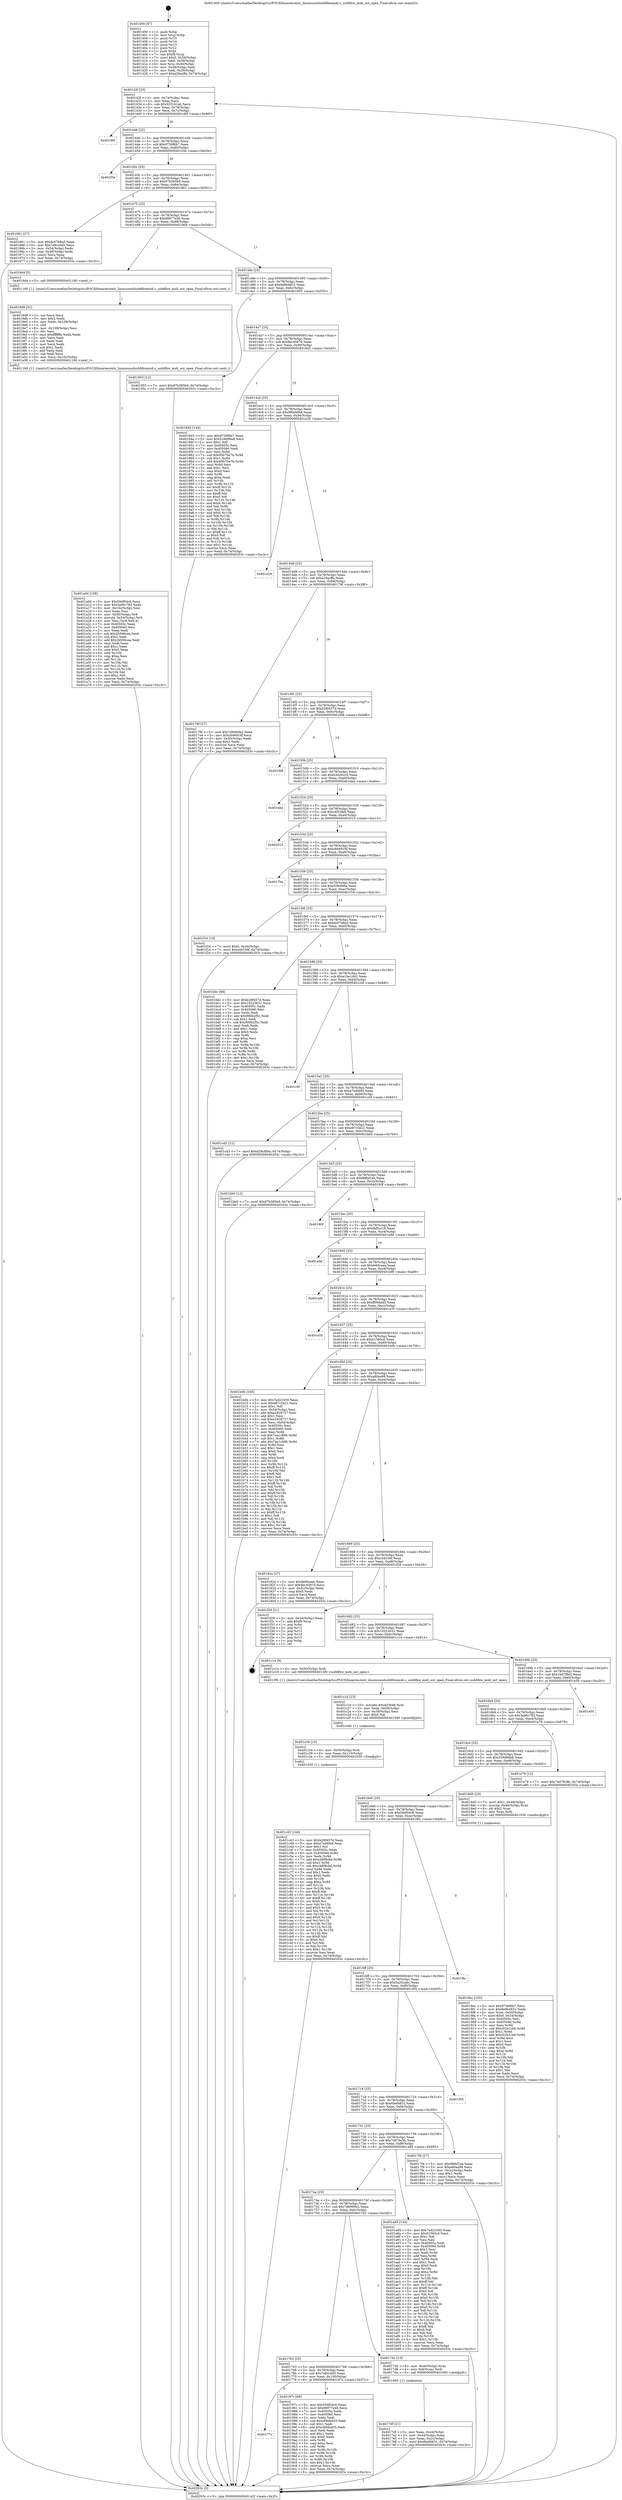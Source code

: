 digraph "0x401400" {
  label = "0x401400 (/mnt/c/Users/mathe/Desktop/tcc/POCII/binaries/extr_linuxsoundusb6firemidi.c_usb6fire_midi_out_open_Final-ollvm.out::main(0))"
  labelloc = "t"
  node[shape=record]

  Entry [label="",width=0.3,height=0.3,shape=circle,fillcolor=black,style=filled]
  "0x40142f" [label="{
     0x40142f [23]\l
     | [instrs]\l
     &nbsp;&nbsp;0x40142f \<+3\>: mov -0x74(%rbp),%eax\l
     &nbsp;&nbsp;0x401432 \<+2\>: mov %eax,%ecx\l
     &nbsp;&nbsp;0x401434 \<+6\>: sub $0x9251b1ab,%ecx\l
     &nbsp;&nbsp;0x40143a \<+3\>: mov %eax,-0x78(%rbp)\l
     &nbsp;&nbsp;0x40143d \<+3\>: mov %ecx,-0x7c(%rbp)\l
     &nbsp;&nbsp;0x401440 \<+6\>: je 0000000000401d6f \<main+0x96f\>\l
  }"]
  "0x401d6f" [label="{
     0x401d6f\l
  }", style=dashed]
  "0x401446" [label="{
     0x401446 [22]\l
     | [instrs]\l
     &nbsp;&nbsp;0x401446 \<+5\>: jmp 000000000040144b \<main+0x4b\>\l
     &nbsp;&nbsp;0x40144b \<+3\>: mov -0x78(%rbp),%eax\l
     &nbsp;&nbsp;0x40144e \<+5\>: sub $0x9736f6b7,%eax\l
     &nbsp;&nbsp;0x401453 \<+3\>: mov %eax,-0x80(%rbp)\l
     &nbsp;&nbsp;0x401456 \<+6\>: je 0000000000401f3e \<main+0xb3e\>\l
  }"]
  Exit [label="",width=0.3,height=0.3,shape=circle,fillcolor=black,style=filled,peripheries=2]
  "0x401f3e" [label="{
     0x401f3e\l
  }", style=dashed]
  "0x40145c" [label="{
     0x40145c [25]\l
     | [instrs]\l
     &nbsp;&nbsp;0x40145c \<+5\>: jmp 0000000000401461 \<main+0x61\>\l
     &nbsp;&nbsp;0x401461 \<+3\>: mov -0x78(%rbp),%eax\l
     &nbsp;&nbsp;0x401464 \<+5\>: sub $0x97b385b9,%eax\l
     &nbsp;&nbsp;0x401469 \<+6\>: mov %eax,-0x84(%rbp)\l
     &nbsp;&nbsp;0x40146f \<+6\>: je 0000000000401961 \<main+0x561\>\l
  }"]
  "0x401c43" [label="{
     0x401c43 [144]\l
     | [instrs]\l
     &nbsp;&nbsp;0x401c43 \<+5\>: mov $0xb28f457d,%eax\l
     &nbsp;&nbsp;0x401c48 \<+5\>: mov $0xe7e46f49,%esi\l
     &nbsp;&nbsp;0x401c4d \<+2\>: mov $0x1,%cl\l
     &nbsp;&nbsp;0x401c4f \<+7\>: mov 0x40505c,%edx\l
     &nbsp;&nbsp;0x401c56 \<+8\>: mov 0x405060,%r8d\l
     &nbsp;&nbsp;0x401c5e \<+3\>: mov %edx,%r9d\l
     &nbsp;&nbsp;0x401c61 \<+7\>: add $0xcb8f9cbd,%r9d\l
     &nbsp;&nbsp;0x401c68 \<+4\>: sub $0x1,%r9d\l
     &nbsp;&nbsp;0x401c6c \<+7\>: sub $0xcb8f9cbd,%r9d\l
     &nbsp;&nbsp;0x401c73 \<+4\>: imul %r9d,%edx\l
     &nbsp;&nbsp;0x401c77 \<+3\>: and $0x1,%edx\l
     &nbsp;&nbsp;0x401c7a \<+3\>: cmp $0x0,%edx\l
     &nbsp;&nbsp;0x401c7d \<+4\>: sete %r10b\l
     &nbsp;&nbsp;0x401c81 \<+4\>: cmp $0xa,%r8d\l
     &nbsp;&nbsp;0x401c85 \<+4\>: setl %r11b\l
     &nbsp;&nbsp;0x401c89 \<+3\>: mov %r10b,%bl\l
     &nbsp;&nbsp;0x401c8c \<+3\>: xor $0xff,%bl\l
     &nbsp;&nbsp;0x401c8f \<+3\>: mov %r11b,%r14b\l
     &nbsp;&nbsp;0x401c92 \<+4\>: xor $0xff,%r14b\l
     &nbsp;&nbsp;0x401c96 \<+3\>: xor $0x0,%cl\l
     &nbsp;&nbsp;0x401c99 \<+3\>: mov %bl,%r15b\l
     &nbsp;&nbsp;0x401c9c \<+4\>: and $0x0,%r15b\l
     &nbsp;&nbsp;0x401ca0 \<+3\>: and %cl,%r10b\l
     &nbsp;&nbsp;0x401ca3 \<+3\>: mov %r14b,%r12b\l
     &nbsp;&nbsp;0x401ca6 \<+4\>: and $0x0,%r12b\l
     &nbsp;&nbsp;0x401caa \<+3\>: and %cl,%r11b\l
     &nbsp;&nbsp;0x401cad \<+3\>: or %r10b,%r15b\l
     &nbsp;&nbsp;0x401cb0 \<+3\>: or %r11b,%r12b\l
     &nbsp;&nbsp;0x401cb3 \<+3\>: xor %r12b,%r15b\l
     &nbsp;&nbsp;0x401cb6 \<+3\>: or %r14b,%bl\l
     &nbsp;&nbsp;0x401cb9 \<+3\>: xor $0xff,%bl\l
     &nbsp;&nbsp;0x401cbc \<+3\>: or $0x0,%cl\l
     &nbsp;&nbsp;0x401cbf \<+2\>: and %cl,%bl\l
     &nbsp;&nbsp;0x401cc1 \<+3\>: or %bl,%r15b\l
     &nbsp;&nbsp;0x401cc4 \<+4\>: test $0x1,%r15b\l
     &nbsp;&nbsp;0x401cc8 \<+3\>: cmovne %esi,%eax\l
     &nbsp;&nbsp;0x401ccb \<+3\>: mov %eax,-0x74(%rbp)\l
     &nbsp;&nbsp;0x401cce \<+5\>: jmp 000000000040203c \<main+0xc3c\>\l
  }"]
  "0x401961" [label="{
     0x401961 [27]\l
     | [instrs]\l
     &nbsp;&nbsp;0x401961 \<+5\>: mov $0xdc07b6a5,%eax\l
     &nbsp;&nbsp;0x401966 \<+5\>: mov $0x7e8cc5d5,%ecx\l
     &nbsp;&nbsp;0x40196b \<+3\>: mov -0x54(%rbp),%edx\l
     &nbsp;&nbsp;0x40196e \<+3\>: cmp -0x48(%rbp),%edx\l
     &nbsp;&nbsp;0x401971 \<+3\>: cmovl %ecx,%eax\l
     &nbsp;&nbsp;0x401974 \<+3\>: mov %eax,-0x74(%rbp)\l
     &nbsp;&nbsp;0x401977 \<+5\>: jmp 000000000040203c \<main+0xc3c\>\l
  }"]
  "0x401475" [label="{
     0x401475 [25]\l
     | [instrs]\l
     &nbsp;&nbsp;0x401475 \<+5\>: jmp 000000000040147a \<main+0x7a\>\l
     &nbsp;&nbsp;0x40147a \<+3\>: mov -0x78(%rbp),%eax\l
     &nbsp;&nbsp;0x40147d \<+5\>: sub $0x98977e46,%eax\l
     &nbsp;&nbsp;0x401482 \<+6\>: mov %eax,-0x88(%rbp)\l
     &nbsp;&nbsp;0x401488 \<+6\>: je 00000000004019d4 \<main+0x5d4\>\l
  }"]
  "0x401c34" [label="{
     0x401c34 [15]\l
     | [instrs]\l
     &nbsp;&nbsp;0x401c34 \<+4\>: mov -0x50(%rbp),%rdi\l
     &nbsp;&nbsp;0x401c38 \<+6\>: mov %eax,-0x110(%rbp)\l
     &nbsp;&nbsp;0x401c3e \<+5\>: call 0000000000401030 \<free@plt\>\l
     | [calls]\l
     &nbsp;&nbsp;0x401030 \{1\} (unknown)\l
  }"]
  "0x4019d4" [label="{
     0x4019d4 [5]\l
     | [instrs]\l
     &nbsp;&nbsp;0x4019d4 \<+5\>: call 0000000000401160 \<next_i\>\l
     | [calls]\l
     &nbsp;&nbsp;0x401160 \{1\} (/mnt/c/Users/mathe/Desktop/tcc/POCII/binaries/extr_linuxsoundusb6firemidi.c_usb6fire_midi_out_open_Final-ollvm.out::next_i)\l
  }"]
  "0x40148e" [label="{
     0x40148e [25]\l
     | [instrs]\l
     &nbsp;&nbsp;0x40148e \<+5\>: jmp 0000000000401493 \<main+0x93\>\l
     &nbsp;&nbsp;0x401493 \<+3\>: mov -0x78(%rbp),%eax\l
     &nbsp;&nbsp;0x401496 \<+5\>: sub $0x9e8b4831,%eax\l
     &nbsp;&nbsp;0x40149b \<+6\>: mov %eax,-0x8c(%rbp)\l
     &nbsp;&nbsp;0x4014a1 \<+6\>: je 0000000000401955 \<main+0x555\>\l
  }"]
  "0x401c1d" [label="{
     0x401c1d [23]\l
     | [instrs]\l
     &nbsp;&nbsp;0x401c1d \<+10\>: movabs $0x4030d6,%rdi\l
     &nbsp;&nbsp;0x401c27 \<+3\>: mov %eax,-0x58(%rbp)\l
     &nbsp;&nbsp;0x401c2a \<+3\>: mov -0x58(%rbp),%esi\l
     &nbsp;&nbsp;0x401c2d \<+2\>: mov $0x0,%al\l
     &nbsp;&nbsp;0x401c2f \<+5\>: call 0000000000401040 \<printf@plt\>\l
     | [calls]\l
     &nbsp;&nbsp;0x401040 \{1\} (unknown)\l
  }"]
  "0x401955" [label="{
     0x401955 [12]\l
     | [instrs]\l
     &nbsp;&nbsp;0x401955 \<+7\>: movl $0x97b385b9,-0x74(%rbp)\l
     &nbsp;&nbsp;0x40195c \<+5\>: jmp 000000000040203c \<main+0xc3c\>\l
  }"]
  "0x4014a7" [label="{
     0x4014a7 [25]\l
     | [instrs]\l
     &nbsp;&nbsp;0x4014a7 \<+5\>: jmp 00000000004014ac \<main+0xac\>\l
     &nbsp;&nbsp;0x4014ac \<+3\>: mov -0x78(%rbp),%eax\l
     &nbsp;&nbsp;0x4014af \<+5\>: sub $0x9ec45970,%eax\l
     &nbsp;&nbsp;0x4014b4 \<+6\>: mov %eax,-0x90(%rbp)\l
     &nbsp;&nbsp;0x4014ba \<+6\>: je 0000000000401845 \<main+0x445\>\l
  }"]
  "0x401a0d" [label="{
     0x401a0d [108]\l
     | [instrs]\l
     &nbsp;&nbsp;0x401a0d \<+5\>: mov $0x594f04c6,%ecx\l
     &nbsp;&nbsp;0x401a12 \<+5\>: mov $0x3a86c782,%edx\l
     &nbsp;&nbsp;0x401a17 \<+6\>: mov -0x10c(%rbp),%esi\l
     &nbsp;&nbsp;0x401a1d \<+3\>: imul %eax,%esi\l
     &nbsp;&nbsp;0x401a20 \<+4\>: mov -0x50(%rbp),%r8\l
     &nbsp;&nbsp;0x401a24 \<+4\>: movslq -0x54(%rbp),%r9\l
     &nbsp;&nbsp;0x401a28 \<+4\>: mov %esi,(%r8,%r9,4)\l
     &nbsp;&nbsp;0x401a2c \<+7\>: mov 0x40505c,%eax\l
     &nbsp;&nbsp;0x401a33 \<+7\>: mov 0x405060,%esi\l
     &nbsp;&nbsp;0x401a3a \<+2\>: mov %eax,%edi\l
     &nbsp;&nbsp;0x401a3c \<+6\>: sub $0x2b596cea,%edi\l
     &nbsp;&nbsp;0x401a42 \<+3\>: sub $0x1,%edi\l
     &nbsp;&nbsp;0x401a45 \<+6\>: add $0x2b596cea,%edi\l
     &nbsp;&nbsp;0x401a4b \<+3\>: imul %edi,%eax\l
     &nbsp;&nbsp;0x401a4e \<+3\>: and $0x1,%eax\l
     &nbsp;&nbsp;0x401a51 \<+3\>: cmp $0x0,%eax\l
     &nbsp;&nbsp;0x401a54 \<+4\>: sete %r10b\l
     &nbsp;&nbsp;0x401a58 \<+3\>: cmp $0xa,%esi\l
     &nbsp;&nbsp;0x401a5b \<+4\>: setl %r11b\l
     &nbsp;&nbsp;0x401a5f \<+3\>: mov %r10b,%bl\l
     &nbsp;&nbsp;0x401a62 \<+3\>: and %r11b,%bl\l
     &nbsp;&nbsp;0x401a65 \<+3\>: xor %r11b,%r10b\l
     &nbsp;&nbsp;0x401a68 \<+3\>: or %r10b,%bl\l
     &nbsp;&nbsp;0x401a6b \<+3\>: test $0x1,%bl\l
     &nbsp;&nbsp;0x401a6e \<+3\>: cmovne %edx,%ecx\l
     &nbsp;&nbsp;0x401a71 \<+3\>: mov %ecx,-0x74(%rbp)\l
     &nbsp;&nbsp;0x401a74 \<+5\>: jmp 000000000040203c \<main+0xc3c\>\l
  }"]
  "0x401845" [label="{
     0x401845 [144]\l
     | [instrs]\l
     &nbsp;&nbsp;0x401845 \<+5\>: mov $0x9736f6b7,%eax\l
     &nbsp;&nbsp;0x40184a \<+5\>: mov $0x529d98a8,%ecx\l
     &nbsp;&nbsp;0x40184f \<+2\>: mov $0x1,%dl\l
     &nbsp;&nbsp;0x401851 \<+7\>: mov 0x40505c,%esi\l
     &nbsp;&nbsp;0x401858 \<+7\>: mov 0x405060,%edi\l
     &nbsp;&nbsp;0x40185f \<+3\>: mov %esi,%r8d\l
     &nbsp;&nbsp;0x401862 \<+7\>: sub $0x95b70e7b,%r8d\l
     &nbsp;&nbsp;0x401869 \<+4\>: sub $0x1,%r8d\l
     &nbsp;&nbsp;0x40186d \<+7\>: add $0x95b70e7b,%r8d\l
     &nbsp;&nbsp;0x401874 \<+4\>: imul %r8d,%esi\l
     &nbsp;&nbsp;0x401878 \<+3\>: and $0x1,%esi\l
     &nbsp;&nbsp;0x40187b \<+3\>: cmp $0x0,%esi\l
     &nbsp;&nbsp;0x40187e \<+4\>: sete %r9b\l
     &nbsp;&nbsp;0x401882 \<+3\>: cmp $0xa,%edi\l
     &nbsp;&nbsp;0x401885 \<+4\>: setl %r10b\l
     &nbsp;&nbsp;0x401889 \<+3\>: mov %r9b,%r11b\l
     &nbsp;&nbsp;0x40188c \<+4\>: xor $0xff,%r11b\l
     &nbsp;&nbsp;0x401890 \<+3\>: mov %r10b,%bl\l
     &nbsp;&nbsp;0x401893 \<+3\>: xor $0xff,%bl\l
     &nbsp;&nbsp;0x401896 \<+3\>: xor $0x0,%dl\l
     &nbsp;&nbsp;0x401899 \<+3\>: mov %r11b,%r14b\l
     &nbsp;&nbsp;0x40189c \<+4\>: and $0x0,%r14b\l
     &nbsp;&nbsp;0x4018a0 \<+3\>: and %dl,%r9b\l
     &nbsp;&nbsp;0x4018a3 \<+3\>: mov %bl,%r15b\l
     &nbsp;&nbsp;0x4018a6 \<+4\>: and $0x0,%r15b\l
     &nbsp;&nbsp;0x4018aa \<+3\>: and %dl,%r10b\l
     &nbsp;&nbsp;0x4018ad \<+3\>: or %r9b,%r14b\l
     &nbsp;&nbsp;0x4018b0 \<+3\>: or %r10b,%r15b\l
     &nbsp;&nbsp;0x4018b3 \<+3\>: xor %r15b,%r14b\l
     &nbsp;&nbsp;0x4018b6 \<+3\>: or %bl,%r11b\l
     &nbsp;&nbsp;0x4018b9 \<+4\>: xor $0xff,%r11b\l
     &nbsp;&nbsp;0x4018bd \<+3\>: or $0x0,%dl\l
     &nbsp;&nbsp;0x4018c0 \<+3\>: and %dl,%r11b\l
     &nbsp;&nbsp;0x4018c3 \<+3\>: or %r11b,%r14b\l
     &nbsp;&nbsp;0x4018c6 \<+4\>: test $0x1,%r14b\l
     &nbsp;&nbsp;0x4018ca \<+3\>: cmovne %ecx,%eax\l
     &nbsp;&nbsp;0x4018cd \<+3\>: mov %eax,-0x74(%rbp)\l
     &nbsp;&nbsp;0x4018d0 \<+5\>: jmp 000000000040203c \<main+0xc3c\>\l
  }"]
  "0x4014c0" [label="{
     0x4014c0 [25]\l
     | [instrs]\l
     &nbsp;&nbsp;0x4014c0 \<+5\>: jmp 00000000004014c5 \<main+0xc5\>\l
     &nbsp;&nbsp;0x4014c5 \<+3\>: mov -0x78(%rbp),%eax\l
     &nbsp;&nbsp;0x4014c8 \<+5\>: sub $0x9f6e46b8,%eax\l
     &nbsp;&nbsp;0x4014cd \<+6\>: mov %eax,-0x94(%rbp)\l
     &nbsp;&nbsp;0x4014d3 \<+6\>: je 0000000000401e29 \<main+0xa29\>\l
  }"]
  "0x4019d9" [label="{
     0x4019d9 [52]\l
     | [instrs]\l
     &nbsp;&nbsp;0x4019d9 \<+2\>: xor %ecx,%ecx\l
     &nbsp;&nbsp;0x4019db \<+5\>: mov $0x2,%edx\l
     &nbsp;&nbsp;0x4019e0 \<+6\>: mov %edx,-0x108(%rbp)\l
     &nbsp;&nbsp;0x4019e6 \<+1\>: cltd\l
     &nbsp;&nbsp;0x4019e7 \<+6\>: mov -0x108(%rbp),%esi\l
     &nbsp;&nbsp;0x4019ed \<+2\>: idiv %esi\l
     &nbsp;&nbsp;0x4019ef \<+6\>: imul $0xfffffffe,%edx,%edx\l
     &nbsp;&nbsp;0x4019f5 \<+2\>: mov %ecx,%edi\l
     &nbsp;&nbsp;0x4019f7 \<+2\>: sub %edx,%edi\l
     &nbsp;&nbsp;0x4019f9 \<+2\>: mov %ecx,%edx\l
     &nbsp;&nbsp;0x4019fb \<+3\>: sub $0x1,%edx\l
     &nbsp;&nbsp;0x4019fe \<+2\>: add %edx,%edi\l
     &nbsp;&nbsp;0x401a00 \<+2\>: sub %edi,%ecx\l
     &nbsp;&nbsp;0x401a02 \<+6\>: mov %ecx,-0x10c(%rbp)\l
     &nbsp;&nbsp;0x401a08 \<+5\>: call 0000000000401160 \<next_i\>\l
     | [calls]\l
     &nbsp;&nbsp;0x401160 \{1\} (/mnt/c/Users/mathe/Desktop/tcc/POCII/binaries/extr_linuxsoundusb6firemidi.c_usb6fire_midi_out_open_Final-ollvm.out::next_i)\l
  }"]
  "0x401e29" [label="{
     0x401e29\l
  }", style=dashed]
  "0x4014d9" [label="{
     0x4014d9 [25]\l
     | [instrs]\l
     &nbsp;&nbsp;0x4014d9 \<+5\>: jmp 00000000004014de \<main+0xde\>\l
     &nbsp;&nbsp;0x4014de \<+3\>: mov -0x78(%rbp),%eax\l
     &nbsp;&nbsp;0x4014e1 \<+5\>: sub $0xa20acffa,%eax\l
     &nbsp;&nbsp;0x4014e6 \<+6\>: mov %eax,-0x98(%rbp)\l
     &nbsp;&nbsp;0x4014ec \<+6\>: je 000000000040179f \<main+0x39f\>\l
  }"]
  "0x40177c" [label="{
     0x40177c\l
  }", style=dashed]
  "0x40179f" [label="{
     0x40179f [27]\l
     | [instrs]\l
     &nbsp;&nbsp;0x40179f \<+5\>: mov $0x7d6990b2,%eax\l
     &nbsp;&nbsp;0x4017a4 \<+5\>: mov $0xc846916f,%ecx\l
     &nbsp;&nbsp;0x4017a9 \<+3\>: mov -0x30(%rbp),%edx\l
     &nbsp;&nbsp;0x4017ac \<+3\>: cmp $0x2,%edx\l
     &nbsp;&nbsp;0x4017af \<+3\>: cmovne %ecx,%eax\l
     &nbsp;&nbsp;0x4017b2 \<+3\>: mov %eax,-0x74(%rbp)\l
     &nbsp;&nbsp;0x4017b5 \<+5\>: jmp 000000000040203c \<main+0xc3c\>\l
  }"]
  "0x4014f2" [label="{
     0x4014f2 [25]\l
     | [instrs]\l
     &nbsp;&nbsp;0x4014f2 \<+5\>: jmp 00000000004014f7 \<main+0xf7\>\l
     &nbsp;&nbsp;0x4014f7 \<+3\>: mov -0x78(%rbp),%eax\l
     &nbsp;&nbsp;0x4014fa \<+5\>: sub $0xb28f457d,%eax\l
     &nbsp;&nbsp;0x4014ff \<+6\>: mov %eax,-0x9c(%rbp)\l
     &nbsp;&nbsp;0x401505 \<+6\>: je 0000000000401fd8 \<main+0xbd8\>\l
  }"]
  "0x40203c" [label="{
     0x40203c [5]\l
     | [instrs]\l
     &nbsp;&nbsp;0x40203c \<+5\>: jmp 000000000040142f \<main+0x2f\>\l
  }"]
  "0x401400" [label="{
     0x401400 [47]\l
     | [instrs]\l
     &nbsp;&nbsp;0x401400 \<+1\>: push %rbp\l
     &nbsp;&nbsp;0x401401 \<+3\>: mov %rsp,%rbp\l
     &nbsp;&nbsp;0x401404 \<+2\>: push %r15\l
     &nbsp;&nbsp;0x401406 \<+2\>: push %r14\l
     &nbsp;&nbsp;0x401408 \<+2\>: push %r13\l
     &nbsp;&nbsp;0x40140a \<+2\>: push %r12\l
     &nbsp;&nbsp;0x40140c \<+1\>: push %rbx\l
     &nbsp;&nbsp;0x40140d \<+7\>: sub $0xf8,%rsp\l
     &nbsp;&nbsp;0x401414 \<+7\>: movl $0x0,-0x34(%rbp)\l
     &nbsp;&nbsp;0x40141b \<+3\>: mov %edi,-0x38(%rbp)\l
     &nbsp;&nbsp;0x40141e \<+4\>: mov %rsi,-0x40(%rbp)\l
     &nbsp;&nbsp;0x401422 \<+3\>: mov -0x38(%rbp),%edi\l
     &nbsp;&nbsp;0x401425 \<+3\>: mov %edi,-0x30(%rbp)\l
     &nbsp;&nbsp;0x401428 \<+7\>: movl $0xa20acffa,-0x74(%rbp)\l
  }"]
  "0x40197c" [label="{
     0x40197c [88]\l
     | [instrs]\l
     &nbsp;&nbsp;0x40197c \<+5\>: mov $0x594f04c6,%eax\l
     &nbsp;&nbsp;0x401981 \<+5\>: mov $0x98977e46,%ecx\l
     &nbsp;&nbsp;0x401986 \<+7\>: mov 0x40505c,%edx\l
     &nbsp;&nbsp;0x40198d \<+7\>: mov 0x405060,%esi\l
     &nbsp;&nbsp;0x401994 \<+2\>: mov %edx,%edi\l
     &nbsp;&nbsp;0x401996 \<+6\>: sub $0xc89dbd35,%edi\l
     &nbsp;&nbsp;0x40199c \<+3\>: sub $0x1,%edi\l
     &nbsp;&nbsp;0x40199f \<+6\>: add $0xc89dbd35,%edi\l
     &nbsp;&nbsp;0x4019a5 \<+3\>: imul %edi,%edx\l
     &nbsp;&nbsp;0x4019a8 \<+3\>: and $0x1,%edx\l
     &nbsp;&nbsp;0x4019ab \<+3\>: cmp $0x0,%edx\l
     &nbsp;&nbsp;0x4019ae \<+4\>: sete %r8b\l
     &nbsp;&nbsp;0x4019b2 \<+3\>: cmp $0xa,%esi\l
     &nbsp;&nbsp;0x4019b5 \<+4\>: setl %r9b\l
     &nbsp;&nbsp;0x4019b9 \<+3\>: mov %r8b,%r10b\l
     &nbsp;&nbsp;0x4019bc \<+3\>: and %r9b,%r10b\l
     &nbsp;&nbsp;0x4019bf \<+3\>: xor %r9b,%r8b\l
     &nbsp;&nbsp;0x4019c2 \<+3\>: or %r8b,%r10b\l
     &nbsp;&nbsp;0x4019c5 \<+4\>: test $0x1,%r10b\l
     &nbsp;&nbsp;0x4019c9 \<+3\>: cmovne %ecx,%eax\l
     &nbsp;&nbsp;0x4019cc \<+3\>: mov %eax,-0x74(%rbp)\l
     &nbsp;&nbsp;0x4019cf \<+5\>: jmp 000000000040203c \<main+0xc3c\>\l
  }"]
  "0x401fd8" [label="{
     0x401fd8\l
  }", style=dashed]
  "0x40150b" [label="{
     0x40150b [25]\l
     | [instrs]\l
     &nbsp;&nbsp;0x40150b \<+5\>: jmp 0000000000401510 \<main+0x110\>\l
     &nbsp;&nbsp;0x401510 \<+3\>: mov -0x78(%rbp),%eax\l
     &nbsp;&nbsp;0x401513 \<+5\>: sub $0xb3d262c5,%eax\l
     &nbsp;&nbsp;0x401518 \<+6\>: mov %eax,-0xa0(%rbp)\l
     &nbsp;&nbsp;0x40151e \<+6\>: je 0000000000401ebe \<main+0xabe\>\l
  }"]
  "0x4018ec" [label="{
     0x4018ec [105]\l
     | [instrs]\l
     &nbsp;&nbsp;0x4018ec \<+5\>: mov $0x9736f6b7,%ecx\l
     &nbsp;&nbsp;0x4018f1 \<+5\>: mov $0x9e8b4831,%edx\l
     &nbsp;&nbsp;0x4018f6 \<+4\>: mov %rax,-0x50(%rbp)\l
     &nbsp;&nbsp;0x4018fa \<+7\>: movl $0x0,-0x54(%rbp)\l
     &nbsp;&nbsp;0x401901 \<+7\>: mov 0x40505c,%esi\l
     &nbsp;&nbsp;0x401908 \<+8\>: mov 0x405060,%r8d\l
     &nbsp;&nbsp;0x401910 \<+3\>: mov %esi,%r9d\l
     &nbsp;&nbsp;0x401913 \<+7\>: sub $0xc02b1cb9,%r9d\l
     &nbsp;&nbsp;0x40191a \<+4\>: sub $0x1,%r9d\l
     &nbsp;&nbsp;0x40191e \<+7\>: add $0xc02b1cb9,%r9d\l
     &nbsp;&nbsp;0x401925 \<+4\>: imul %r9d,%esi\l
     &nbsp;&nbsp;0x401929 \<+3\>: and $0x1,%esi\l
     &nbsp;&nbsp;0x40192c \<+3\>: cmp $0x0,%esi\l
     &nbsp;&nbsp;0x40192f \<+4\>: sete %r10b\l
     &nbsp;&nbsp;0x401933 \<+4\>: cmp $0xa,%r8d\l
     &nbsp;&nbsp;0x401937 \<+4\>: setl %r11b\l
     &nbsp;&nbsp;0x40193b \<+3\>: mov %r10b,%bl\l
     &nbsp;&nbsp;0x40193e \<+3\>: and %r11b,%bl\l
     &nbsp;&nbsp;0x401941 \<+3\>: xor %r11b,%r10b\l
     &nbsp;&nbsp;0x401944 \<+3\>: or %r10b,%bl\l
     &nbsp;&nbsp;0x401947 \<+3\>: test $0x1,%bl\l
     &nbsp;&nbsp;0x40194a \<+3\>: cmovne %edx,%ecx\l
     &nbsp;&nbsp;0x40194d \<+3\>: mov %ecx,-0x74(%rbp)\l
     &nbsp;&nbsp;0x401950 \<+5\>: jmp 000000000040203c \<main+0xc3c\>\l
  }"]
  "0x401ebe" [label="{
     0x401ebe\l
  }", style=dashed]
  "0x401524" [label="{
     0x401524 [25]\l
     | [instrs]\l
     &nbsp;&nbsp;0x401524 \<+5\>: jmp 0000000000401529 \<main+0x129\>\l
     &nbsp;&nbsp;0x401529 \<+3\>: mov -0x78(%rbp),%eax\l
     &nbsp;&nbsp;0x40152c \<+5\>: sub $0xc4f32fab,%eax\l
     &nbsp;&nbsp;0x401531 \<+6\>: mov %eax,-0xa4(%rbp)\l
     &nbsp;&nbsp;0x401537 \<+6\>: je 0000000000402013 \<main+0xc13\>\l
  }"]
  "0x4017df" [label="{
     0x4017df [21]\l
     | [instrs]\l
     &nbsp;&nbsp;0x4017df \<+3\>: mov %eax,-0x44(%rbp)\l
     &nbsp;&nbsp;0x4017e2 \<+3\>: mov -0x44(%rbp),%eax\l
     &nbsp;&nbsp;0x4017e5 \<+3\>: mov %eax,-0x2c(%rbp)\l
     &nbsp;&nbsp;0x4017e8 \<+7\>: movl $0x6bef4831,-0x74(%rbp)\l
     &nbsp;&nbsp;0x4017ef \<+5\>: jmp 000000000040203c \<main+0xc3c\>\l
  }"]
  "0x402013" [label="{
     0x402013\l
  }", style=dashed]
  "0x40153d" [label="{
     0x40153d [25]\l
     | [instrs]\l
     &nbsp;&nbsp;0x40153d \<+5\>: jmp 0000000000401542 \<main+0x142\>\l
     &nbsp;&nbsp;0x401542 \<+3\>: mov -0x78(%rbp),%eax\l
     &nbsp;&nbsp;0x401545 \<+5\>: sub $0xc846916f,%eax\l
     &nbsp;&nbsp;0x40154a \<+6\>: mov %eax,-0xa8(%rbp)\l
     &nbsp;&nbsp;0x401550 \<+6\>: je 00000000004017ba \<main+0x3ba\>\l
  }"]
  "0x401763" [label="{
     0x401763 [25]\l
     | [instrs]\l
     &nbsp;&nbsp;0x401763 \<+5\>: jmp 0000000000401768 \<main+0x368\>\l
     &nbsp;&nbsp;0x401768 \<+3\>: mov -0x78(%rbp),%eax\l
     &nbsp;&nbsp;0x40176b \<+5\>: sub $0x7e8cc5d5,%eax\l
     &nbsp;&nbsp;0x401770 \<+6\>: mov %eax,-0x100(%rbp)\l
     &nbsp;&nbsp;0x401776 \<+6\>: je 000000000040197c \<main+0x57c\>\l
  }"]
  "0x4017ba" [label="{
     0x4017ba\l
  }", style=dashed]
  "0x401556" [label="{
     0x401556 [25]\l
     | [instrs]\l
     &nbsp;&nbsp;0x401556 \<+5\>: jmp 000000000040155b \<main+0x15b\>\l
     &nbsp;&nbsp;0x40155b \<+3\>: mov -0x78(%rbp),%eax\l
     &nbsp;&nbsp;0x40155e \<+5\>: sub $0xd28cfd0a,%eax\l
     &nbsp;&nbsp;0x401563 \<+6\>: mov %eax,-0xac(%rbp)\l
     &nbsp;&nbsp;0x401569 \<+6\>: je 0000000000401f16 \<main+0xb16\>\l
  }"]
  "0x4017d2" [label="{
     0x4017d2 [13]\l
     | [instrs]\l
     &nbsp;&nbsp;0x4017d2 \<+4\>: mov -0x40(%rbp),%rax\l
     &nbsp;&nbsp;0x4017d6 \<+4\>: mov 0x8(%rax),%rdi\l
     &nbsp;&nbsp;0x4017da \<+5\>: call 0000000000401060 \<atoi@plt\>\l
     | [calls]\l
     &nbsp;&nbsp;0x401060 \{1\} (unknown)\l
  }"]
  "0x401f16" [label="{
     0x401f16 [19]\l
     | [instrs]\l
     &nbsp;&nbsp;0x401f16 \<+7\>: movl $0x0,-0x34(%rbp)\l
     &nbsp;&nbsp;0x401f1d \<+7\>: movl $0xcd4536f,-0x74(%rbp)\l
     &nbsp;&nbsp;0x401f24 \<+5\>: jmp 000000000040203c \<main+0xc3c\>\l
  }"]
  "0x40156f" [label="{
     0x40156f [25]\l
     | [instrs]\l
     &nbsp;&nbsp;0x40156f \<+5\>: jmp 0000000000401574 \<main+0x174\>\l
     &nbsp;&nbsp;0x401574 \<+3\>: mov -0x78(%rbp),%eax\l
     &nbsp;&nbsp;0x401577 \<+5\>: sub $0xdc07b6a5,%eax\l
     &nbsp;&nbsp;0x40157c \<+6\>: mov %eax,-0xb0(%rbp)\l
     &nbsp;&nbsp;0x401582 \<+6\>: je 0000000000401bbc \<main+0x7bc\>\l
  }"]
  "0x40174a" [label="{
     0x40174a [25]\l
     | [instrs]\l
     &nbsp;&nbsp;0x40174a \<+5\>: jmp 000000000040174f \<main+0x34f\>\l
     &nbsp;&nbsp;0x40174f \<+3\>: mov -0x78(%rbp),%eax\l
     &nbsp;&nbsp;0x401752 \<+5\>: sub $0x7d6990b2,%eax\l
     &nbsp;&nbsp;0x401757 \<+6\>: mov %eax,-0xfc(%rbp)\l
     &nbsp;&nbsp;0x40175d \<+6\>: je 00000000004017d2 \<main+0x3d2\>\l
  }"]
  "0x401bbc" [label="{
     0x401bbc [88]\l
     | [instrs]\l
     &nbsp;&nbsp;0x401bbc \<+5\>: mov $0xb28f457d,%eax\l
     &nbsp;&nbsp;0x401bc1 \<+5\>: mov $0x10223631,%ecx\l
     &nbsp;&nbsp;0x401bc6 \<+7\>: mov 0x40505c,%edx\l
     &nbsp;&nbsp;0x401bcd \<+7\>: mov 0x405060,%esi\l
     &nbsp;&nbsp;0x401bd4 \<+2\>: mov %edx,%edi\l
     &nbsp;&nbsp;0x401bd6 \<+6\>: add $0x990b2f5c,%edi\l
     &nbsp;&nbsp;0x401bdc \<+3\>: sub $0x1,%edi\l
     &nbsp;&nbsp;0x401bdf \<+6\>: sub $0x990b2f5c,%edi\l
     &nbsp;&nbsp;0x401be5 \<+3\>: imul %edi,%edx\l
     &nbsp;&nbsp;0x401be8 \<+3\>: and $0x1,%edx\l
     &nbsp;&nbsp;0x401beb \<+3\>: cmp $0x0,%edx\l
     &nbsp;&nbsp;0x401bee \<+4\>: sete %r8b\l
     &nbsp;&nbsp;0x401bf2 \<+3\>: cmp $0xa,%esi\l
     &nbsp;&nbsp;0x401bf5 \<+4\>: setl %r9b\l
     &nbsp;&nbsp;0x401bf9 \<+3\>: mov %r8b,%r10b\l
     &nbsp;&nbsp;0x401bfc \<+3\>: and %r9b,%r10b\l
     &nbsp;&nbsp;0x401bff \<+3\>: xor %r9b,%r8b\l
     &nbsp;&nbsp;0x401c02 \<+3\>: or %r8b,%r10b\l
     &nbsp;&nbsp;0x401c05 \<+4\>: test $0x1,%r10b\l
     &nbsp;&nbsp;0x401c09 \<+3\>: cmovne %ecx,%eax\l
     &nbsp;&nbsp;0x401c0c \<+3\>: mov %eax,-0x74(%rbp)\l
     &nbsp;&nbsp;0x401c0f \<+5\>: jmp 000000000040203c \<main+0xc3c\>\l
  }"]
  "0x401588" [label="{
     0x401588 [25]\l
     | [instrs]\l
     &nbsp;&nbsp;0x401588 \<+5\>: jmp 000000000040158d \<main+0x18d\>\l
     &nbsp;&nbsp;0x40158d \<+3\>: mov -0x78(%rbp),%eax\l
     &nbsp;&nbsp;0x401590 \<+5\>: sub $0xe1be1d42,%eax\l
     &nbsp;&nbsp;0x401595 \<+6\>: mov %eax,-0xb4(%rbp)\l
     &nbsp;&nbsp;0x40159b \<+6\>: je 0000000000401cdf \<main+0x8df\>\l
  }"]
  "0x401a85" [label="{
     0x401a85 [134]\l
     | [instrs]\l
     &nbsp;&nbsp;0x401a85 \<+5\>: mov $0x7ed21030,%eax\l
     &nbsp;&nbsp;0x401a8a \<+5\>: mov $0x61565c0,%ecx\l
     &nbsp;&nbsp;0x401a8f \<+2\>: mov $0x1,%dl\l
     &nbsp;&nbsp;0x401a91 \<+2\>: xor %esi,%esi\l
     &nbsp;&nbsp;0x401a93 \<+7\>: mov 0x40505c,%edi\l
     &nbsp;&nbsp;0x401a9a \<+8\>: mov 0x405060,%r8d\l
     &nbsp;&nbsp;0x401aa2 \<+3\>: sub $0x1,%esi\l
     &nbsp;&nbsp;0x401aa5 \<+3\>: mov %edi,%r9d\l
     &nbsp;&nbsp;0x401aa8 \<+3\>: add %esi,%r9d\l
     &nbsp;&nbsp;0x401aab \<+4\>: imul %r9d,%edi\l
     &nbsp;&nbsp;0x401aaf \<+3\>: and $0x1,%edi\l
     &nbsp;&nbsp;0x401ab2 \<+3\>: cmp $0x0,%edi\l
     &nbsp;&nbsp;0x401ab5 \<+4\>: sete %r10b\l
     &nbsp;&nbsp;0x401ab9 \<+4\>: cmp $0xa,%r8d\l
     &nbsp;&nbsp;0x401abd \<+4\>: setl %r11b\l
     &nbsp;&nbsp;0x401ac1 \<+3\>: mov %r10b,%bl\l
     &nbsp;&nbsp;0x401ac4 \<+3\>: xor $0xff,%bl\l
     &nbsp;&nbsp;0x401ac7 \<+3\>: mov %r11b,%r14b\l
     &nbsp;&nbsp;0x401aca \<+4\>: xor $0xff,%r14b\l
     &nbsp;&nbsp;0x401ace \<+3\>: xor $0x0,%dl\l
     &nbsp;&nbsp;0x401ad1 \<+3\>: mov %bl,%r15b\l
     &nbsp;&nbsp;0x401ad4 \<+4\>: and $0x0,%r15b\l
     &nbsp;&nbsp;0x401ad8 \<+3\>: and %dl,%r10b\l
     &nbsp;&nbsp;0x401adb \<+3\>: mov %r14b,%r12b\l
     &nbsp;&nbsp;0x401ade \<+4\>: and $0x0,%r12b\l
     &nbsp;&nbsp;0x401ae2 \<+3\>: and %dl,%r11b\l
     &nbsp;&nbsp;0x401ae5 \<+3\>: or %r10b,%r15b\l
     &nbsp;&nbsp;0x401ae8 \<+3\>: or %r11b,%r12b\l
     &nbsp;&nbsp;0x401aeb \<+3\>: xor %r12b,%r15b\l
     &nbsp;&nbsp;0x401aee \<+3\>: or %r14b,%bl\l
     &nbsp;&nbsp;0x401af1 \<+3\>: xor $0xff,%bl\l
     &nbsp;&nbsp;0x401af4 \<+3\>: or $0x0,%dl\l
     &nbsp;&nbsp;0x401af7 \<+2\>: and %dl,%bl\l
     &nbsp;&nbsp;0x401af9 \<+3\>: or %bl,%r15b\l
     &nbsp;&nbsp;0x401afc \<+4\>: test $0x1,%r15b\l
     &nbsp;&nbsp;0x401b00 \<+3\>: cmovne %ecx,%eax\l
     &nbsp;&nbsp;0x401b03 \<+3\>: mov %eax,-0x74(%rbp)\l
     &nbsp;&nbsp;0x401b06 \<+5\>: jmp 000000000040203c \<main+0xc3c\>\l
  }"]
  "0x401cdf" [label="{
     0x401cdf\l
  }", style=dashed]
  "0x4015a1" [label="{
     0x4015a1 [25]\l
     | [instrs]\l
     &nbsp;&nbsp;0x4015a1 \<+5\>: jmp 00000000004015a6 \<main+0x1a6\>\l
     &nbsp;&nbsp;0x4015a6 \<+3\>: mov -0x78(%rbp),%eax\l
     &nbsp;&nbsp;0x4015a9 \<+5\>: sub $0xe7e46f49,%eax\l
     &nbsp;&nbsp;0x4015ae \<+6\>: mov %eax,-0xb8(%rbp)\l
     &nbsp;&nbsp;0x4015b4 \<+6\>: je 0000000000401cd3 \<main+0x8d3\>\l
  }"]
  "0x401731" [label="{
     0x401731 [25]\l
     | [instrs]\l
     &nbsp;&nbsp;0x401731 \<+5\>: jmp 0000000000401736 \<main+0x336\>\l
     &nbsp;&nbsp;0x401736 \<+3\>: mov -0x78(%rbp),%eax\l
     &nbsp;&nbsp;0x401739 \<+5\>: sub $0x74d76c9b,%eax\l
     &nbsp;&nbsp;0x40173e \<+6\>: mov %eax,-0xf8(%rbp)\l
     &nbsp;&nbsp;0x401744 \<+6\>: je 0000000000401a85 \<main+0x685\>\l
  }"]
  "0x401cd3" [label="{
     0x401cd3 [12]\l
     | [instrs]\l
     &nbsp;&nbsp;0x401cd3 \<+7\>: movl $0xd28cfd0a,-0x74(%rbp)\l
     &nbsp;&nbsp;0x401cda \<+5\>: jmp 000000000040203c \<main+0xc3c\>\l
  }"]
  "0x4015ba" [label="{
     0x4015ba [25]\l
     | [instrs]\l
     &nbsp;&nbsp;0x4015ba \<+5\>: jmp 00000000004015bf \<main+0x1bf\>\l
     &nbsp;&nbsp;0x4015bf \<+3\>: mov -0x78(%rbp),%eax\l
     &nbsp;&nbsp;0x4015c2 \<+5\>: sub $0xe87c5e21,%eax\l
     &nbsp;&nbsp;0x4015c7 \<+6\>: mov %eax,-0xbc(%rbp)\l
     &nbsp;&nbsp;0x4015cd \<+6\>: je 0000000000401bb0 \<main+0x7b0\>\l
  }"]
  "0x4017f4" [label="{
     0x4017f4 [27]\l
     | [instrs]\l
     &nbsp;&nbsp;0x4017f4 \<+5\>: mov $0xf88bf1ee,%eax\l
     &nbsp;&nbsp;0x4017f9 \<+5\>: mov $0xa80aa99,%ecx\l
     &nbsp;&nbsp;0x4017fe \<+3\>: mov -0x2c(%rbp),%edx\l
     &nbsp;&nbsp;0x401801 \<+3\>: cmp $0x1,%edx\l
     &nbsp;&nbsp;0x401804 \<+3\>: cmovl %ecx,%eax\l
     &nbsp;&nbsp;0x401807 \<+3\>: mov %eax,-0x74(%rbp)\l
     &nbsp;&nbsp;0x40180a \<+5\>: jmp 000000000040203c \<main+0xc3c\>\l
  }"]
  "0x401bb0" [label="{
     0x401bb0 [12]\l
     | [instrs]\l
     &nbsp;&nbsp;0x401bb0 \<+7\>: movl $0x97b385b9,-0x74(%rbp)\l
     &nbsp;&nbsp;0x401bb7 \<+5\>: jmp 000000000040203c \<main+0xc3c\>\l
  }"]
  "0x4015d3" [label="{
     0x4015d3 [25]\l
     | [instrs]\l
     &nbsp;&nbsp;0x4015d3 \<+5\>: jmp 00000000004015d8 \<main+0x1d8\>\l
     &nbsp;&nbsp;0x4015d8 \<+3\>: mov -0x78(%rbp),%eax\l
     &nbsp;&nbsp;0x4015db \<+5\>: sub $0xf88bf1ee,%eax\l
     &nbsp;&nbsp;0x4015e0 \<+6\>: mov %eax,-0xc0(%rbp)\l
     &nbsp;&nbsp;0x4015e6 \<+6\>: je 000000000040180f \<main+0x40f\>\l
  }"]
  "0x401718" [label="{
     0x401718 [25]\l
     | [instrs]\l
     &nbsp;&nbsp;0x401718 \<+5\>: jmp 000000000040171d \<main+0x31d\>\l
     &nbsp;&nbsp;0x40171d \<+3\>: mov -0x78(%rbp),%eax\l
     &nbsp;&nbsp;0x401720 \<+5\>: sub $0x6bef4831,%eax\l
     &nbsp;&nbsp;0x401725 \<+6\>: mov %eax,-0xf4(%rbp)\l
     &nbsp;&nbsp;0x40172b \<+6\>: je 00000000004017f4 \<main+0x3f4\>\l
  }"]
  "0x40180f" [label="{
     0x40180f\l
  }", style=dashed]
  "0x4015ec" [label="{
     0x4015ec [25]\l
     | [instrs]\l
     &nbsp;&nbsp;0x4015ec \<+5\>: jmp 00000000004015f1 \<main+0x1f1\>\l
     &nbsp;&nbsp;0x4015f1 \<+3\>: mov -0x78(%rbp),%eax\l
     &nbsp;&nbsp;0x4015f4 \<+5\>: sub $0xfbf5cc18,%eax\l
     &nbsp;&nbsp;0x4015f9 \<+6\>: mov %eax,-0xc4(%rbp)\l
     &nbsp;&nbsp;0x4015ff \<+6\>: je 0000000000401e9d \<main+0xa9d\>\l
  }"]
  "0x401f05" [label="{
     0x401f05\l
  }", style=dashed]
  "0x401e9d" [label="{
     0x401e9d\l
  }", style=dashed]
  "0x401605" [label="{
     0x401605 [25]\l
     | [instrs]\l
     &nbsp;&nbsp;0x401605 \<+5\>: jmp 000000000040160a \<main+0x20a\>\l
     &nbsp;&nbsp;0x40160a \<+3\>: mov -0x78(%rbp),%eax\l
     &nbsp;&nbsp;0x40160d \<+5\>: sub $0xfe69caee,%eax\l
     &nbsp;&nbsp;0x401612 \<+6\>: mov %eax,-0xc8(%rbp)\l
     &nbsp;&nbsp;0x401618 \<+6\>: je 0000000000401ef9 \<main+0xaf9\>\l
  }"]
  "0x4016ff" [label="{
     0x4016ff [25]\l
     | [instrs]\l
     &nbsp;&nbsp;0x4016ff \<+5\>: jmp 0000000000401704 \<main+0x304\>\l
     &nbsp;&nbsp;0x401704 \<+3\>: mov -0x78(%rbp),%eax\l
     &nbsp;&nbsp;0x401707 \<+5\>: sub $0x5a20cabc,%eax\l
     &nbsp;&nbsp;0x40170c \<+6\>: mov %eax,-0xf0(%rbp)\l
     &nbsp;&nbsp;0x401712 \<+6\>: je 0000000000401f05 \<main+0xb05\>\l
  }"]
  "0x401ef9" [label="{
     0x401ef9\l
  }", style=dashed]
  "0x40161e" [label="{
     0x40161e [25]\l
     | [instrs]\l
     &nbsp;&nbsp;0x40161e \<+5\>: jmp 0000000000401623 \<main+0x223\>\l
     &nbsp;&nbsp;0x401623 \<+3\>: mov -0x78(%rbp),%eax\l
     &nbsp;&nbsp;0x401626 \<+5\>: sub $0xff09ddd5,%eax\l
     &nbsp;&nbsp;0x40162b \<+6\>: mov %eax,-0xcc(%rbp)\l
     &nbsp;&nbsp;0x401631 \<+6\>: je 0000000000401e35 \<main+0xa35\>\l
  }"]
  "0x401f6c" [label="{
     0x401f6c\l
  }", style=dashed]
  "0x401e35" [label="{
     0x401e35\l
  }", style=dashed]
  "0x401637" [label="{
     0x401637 [25]\l
     | [instrs]\l
     &nbsp;&nbsp;0x401637 \<+5\>: jmp 000000000040163c \<main+0x23c\>\l
     &nbsp;&nbsp;0x40163c \<+3\>: mov -0x78(%rbp),%eax\l
     &nbsp;&nbsp;0x40163f \<+5\>: sub $0x61565c0,%eax\l
     &nbsp;&nbsp;0x401644 \<+6\>: mov %eax,-0xd0(%rbp)\l
     &nbsp;&nbsp;0x40164a \<+6\>: je 0000000000401b0b \<main+0x70b\>\l
  }"]
  "0x4016e6" [label="{
     0x4016e6 [25]\l
     | [instrs]\l
     &nbsp;&nbsp;0x4016e6 \<+5\>: jmp 00000000004016eb \<main+0x2eb\>\l
     &nbsp;&nbsp;0x4016eb \<+3\>: mov -0x78(%rbp),%eax\l
     &nbsp;&nbsp;0x4016ee \<+5\>: sub $0x594f04c6,%eax\l
     &nbsp;&nbsp;0x4016f3 \<+6\>: mov %eax,-0xec(%rbp)\l
     &nbsp;&nbsp;0x4016f9 \<+6\>: je 0000000000401f6c \<main+0xb6c\>\l
  }"]
  "0x401b0b" [label="{
     0x401b0b [165]\l
     | [instrs]\l
     &nbsp;&nbsp;0x401b0b \<+5\>: mov $0x7ed21030,%eax\l
     &nbsp;&nbsp;0x401b10 \<+5\>: mov $0xe87c5e21,%ecx\l
     &nbsp;&nbsp;0x401b15 \<+2\>: mov $0x1,%dl\l
     &nbsp;&nbsp;0x401b17 \<+3\>: mov -0x54(%rbp),%esi\l
     &nbsp;&nbsp;0x401b1a \<+6\>: add $0xe2928727,%esi\l
     &nbsp;&nbsp;0x401b20 \<+3\>: add $0x1,%esi\l
     &nbsp;&nbsp;0x401b23 \<+6\>: sub $0xe2928727,%esi\l
     &nbsp;&nbsp;0x401b29 \<+3\>: mov %esi,-0x54(%rbp)\l
     &nbsp;&nbsp;0x401b2c \<+7\>: mov 0x40505c,%esi\l
     &nbsp;&nbsp;0x401b33 \<+7\>: mov 0x405060,%edi\l
     &nbsp;&nbsp;0x401b3a \<+3\>: mov %esi,%r8d\l
     &nbsp;&nbsp;0x401b3d \<+7\>: sub $0x7aa1c896,%r8d\l
     &nbsp;&nbsp;0x401b44 \<+4\>: sub $0x1,%r8d\l
     &nbsp;&nbsp;0x401b48 \<+7\>: add $0x7aa1c896,%r8d\l
     &nbsp;&nbsp;0x401b4f \<+4\>: imul %r8d,%esi\l
     &nbsp;&nbsp;0x401b53 \<+3\>: and $0x1,%esi\l
     &nbsp;&nbsp;0x401b56 \<+3\>: cmp $0x0,%esi\l
     &nbsp;&nbsp;0x401b59 \<+4\>: sete %r9b\l
     &nbsp;&nbsp;0x401b5d \<+3\>: cmp $0xa,%edi\l
     &nbsp;&nbsp;0x401b60 \<+4\>: setl %r10b\l
     &nbsp;&nbsp;0x401b64 \<+3\>: mov %r9b,%r11b\l
     &nbsp;&nbsp;0x401b67 \<+4\>: xor $0xff,%r11b\l
     &nbsp;&nbsp;0x401b6b \<+3\>: mov %r10b,%bl\l
     &nbsp;&nbsp;0x401b6e \<+3\>: xor $0xff,%bl\l
     &nbsp;&nbsp;0x401b71 \<+3\>: xor $0x1,%dl\l
     &nbsp;&nbsp;0x401b74 \<+3\>: mov %r11b,%r14b\l
     &nbsp;&nbsp;0x401b77 \<+4\>: and $0xff,%r14b\l
     &nbsp;&nbsp;0x401b7b \<+3\>: and %dl,%r9b\l
     &nbsp;&nbsp;0x401b7e \<+3\>: mov %bl,%r15b\l
     &nbsp;&nbsp;0x401b81 \<+4\>: and $0xff,%r15b\l
     &nbsp;&nbsp;0x401b85 \<+3\>: and %dl,%r10b\l
     &nbsp;&nbsp;0x401b88 \<+3\>: or %r9b,%r14b\l
     &nbsp;&nbsp;0x401b8b \<+3\>: or %r10b,%r15b\l
     &nbsp;&nbsp;0x401b8e \<+3\>: xor %r15b,%r14b\l
     &nbsp;&nbsp;0x401b91 \<+3\>: or %bl,%r11b\l
     &nbsp;&nbsp;0x401b94 \<+4\>: xor $0xff,%r11b\l
     &nbsp;&nbsp;0x401b98 \<+3\>: or $0x1,%dl\l
     &nbsp;&nbsp;0x401b9b \<+3\>: and %dl,%r11b\l
     &nbsp;&nbsp;0x401b9e \<+3\>: or %r11b,%r14b\l
     &nbsp;&nbsp;0x401ba1 \<+4\>: test $0x1,%r14b\l
     &nbsp;&nbsp;0x401ba5 \<+3\>: cmovne %ecx,%eax\l
     &nbsp;&nbsp;0x401ba8 \<+3\>: mov %eax,-0x74(%rbp)\l
     &nbsp;&nbsp;0x401bab \<+5\>: jmp 000000000040203c \<main+0xc3c\>\l
  }"]
  "0x401650" [label="{
     0x401650 [25]\l
     | [instrs]\l
     &nbsp;&nbsp;0x401650 \<+5\>: jmp 0000000000401655 \<main+0x255\>\l
     &nbsp;&nbsp;0x401655 \<+3\>: mov -0x78(%rbp),%eax\l
     &nbsp;&nbsp;0x401658 \<+5\>: sub $0xa80aa99,%eax\l
     &nbsp;&nbsp;0x40165d \<+6\>: mov %eax,-0xd4(%rbp)\l
     &nbsp;&nbsp;0x401663 \<+6\>: je 000000000040182a \<main+0x42a\>\l
  }"]
  "0x4018d5" [label="{
     0x4018d5 [23]\l
     | [instrs]\l
     &nbsp;&nbsp;0x4018d5 \<+7\>: movl $0x1,-0x48(%rbp)\l
     &nbsp;&nbsp;0x4018dc \<+4\>: movslq -0x48(%rbp),%rax\l
     &nbsp;&nbsp;0x4018e0 \<+4\>: shl $0x2,%rax\l
     &nbsp;&nbsp;0x4018e4 \<+3\>: mov %rax,%rdi\l
     &nbsp;&nbsp;0x4018e7 \<+5\>: call 0000000000401050 \<malloc@plt\>\l
     | [calls]\l
     &nbsp;&nbsp;0x401050 \{1\} (unknown)\l
  }"]
  "0x40182a" [label="{
     0x40182a [27]\l
     | [instrs]\l
     &nbsp;&nbsp;0x40182a \<+5\>: mov $0xfe69caee,%eax\l
     &nbsp;&nbsp;0x40182f \<+5\>: mov $0x9ec45970,%ecx\l
     &nbsp;&nbsp;0x401834 \<+3\>: mov -0x2c(%rbp),%edx\l
     &nbsp;&nbsp;0x401837 \<+3\>: cmp $0x0,%edx\l
     &nbsp;&nbsp;0x40183a \<+3\>: cmove %ecx,%eax\l
     &nbsp;&nbsp;0x40183d \<+3\>: mov %eax,-0x74(%rbp)\l
     &nbsp;&nbsp;0x401840 \<+5\>: jmp 000000000040203c \<main+0xc3c\>\l
  }"]
  "0x401669" [label="{
     0x401669 [25]\l
     | [instrs]\l
     &nbsp;&nbsp;0x401669 \<+5\>: jmp 000000000040166e \<main+0x26e\>\l
     &nbsp;&nbsp;0x40166e \<+3\>: mov -0x78(%rbp),%eax\l
     &nbsp;&nbsp;0x401671 \<+5\>: sub $0xcd4536f,%eax\l
     &nbsp;&nbsp;0x401676 \<+6\>: mov %eax,-0xd8(%rbp)\l
     &nbsp;&nbsp;0x40167c \<+6\>: je 0000000000401f29 \<main+0xb29\>\l
  }"]
  "0x4016cd" [label="{
     0x4016cd [25]\l
     | [instrs]\l
     &nbsp;&nbsp;0x4016cd \<+5\>: jmp 00000000004016d2 \<main+0x2d2\>\l
     &nbsp;&nbsp;0x4016d2 \<+3\>: mov -0x78(%rbp),%eax\l
     &nbsp;&nbsp;0x4016d5 \<+5\>: sub $0x529d98a8,%eax\l
     &nbsp;&nbsp;0x4016da \<+6\>: mov %eax,-0xe8(%rbp)\l
     &nbsp;&nbsp;0x4016e0 \<+6\>: je 00000000004018d5 \<main+0x4d5\>\l
  }"]
  "0x401f29" [label="{
     0x401f29 [21]\l
     | [instrs]\l
     &nbsp;&nbsp;0x401f29 \<+3\>: mov -0x34(%rbp),%eax\l
     &nbsp;&nbsp;0x401f2c \<+7\>: add $0xf8,%rsp\l
     &nbsp;&nbsp;0x401f33 \<+1\>: pop %rbx\l
     &nbsp;&nbsp;0x401f34 \<+2\>: pop %r12\l
     &nbsp;&nbsp;0x401f36 \<+2\>: pop %r13\l
     &nbsp;&nbsp;0x401f38 \<+2\>: pop %r14\l
     &nbsp;&nbsp;0x401f3a \<+2\>: pop %r15\l
     &nbsp;&nbsp;0x401f3c \<+1\>: pop %rbp\l
     &nbsp;&nbsp;0x401f3d \<+1\>: ret\l
  }"]
  "0x401682" [label="{
     0x401682 [25]\l
     | [instrs]\l
     &nbsp;&nbsp;0x401682 \<+5\>: jmp 0000000000401687 \<main+0x287\>\l
     &nbsp;&nbsp;0x401687 \<+3\>: mov -0x78(%rbp),%eax\l
     &nbsp;&nbsp;0x40168a \<+5\>: sub $0x10223631,%eax\l
     &nbsp;&nbsp;0x40168f \<+6\>: mov %eax,-0xdc(%rbp)\l
     &nbsp;&nbsp;0x401695 \<+6\>: je 0000000000401c14 \<main+0x814\>\l
  }"]
  "0x401a79" [label="{
     0x401a79 [12]\l
     | [instrs]\l
     &nbsp;&nbsp;0x401a79 \<+7\>: movl $0x74d76c9b,-0x74(%rbp)\l
     &nbsp;&nbsp;0x401a80 \<+5\>: jmp 000000000040203c \<main+0xc3c\>\l
  }"]
  "0x401c14" [label="{
     0x401c14 [9]\l
     | [instrs]\l
     &nbsp;&nbsp;0x401c14 \<+4\>: mov -0x50(%rbp),%rdi\l
     &nbsp;&nbsp;0x401c18 \<+5\>: call 00000000004013f0 \<usb6fire_midi_out_open\>\l
     | [calls]\l
     &nbsp;&nbsp;0x4013f0 \{1\} (/mnt/c/Users/mathe/Desktop/tcc/POCII/binaries/extr_linuxsoundusb6firemidi.c_usb6fire_midi_out_open_Final-ollvm.out::usb6fire_midi_out_open)\l
  }"]
  "0x40169b" [label="{
     0x40169b [25]\l
     | [instrs]\l
     &nbsp;&nbsp;0x40169b \<+5\>: jmp 00000000004016a0 \<main+0x2a0\>\l
     &nbsp;&nbsp;0x4016a0 \<+3\>: mov -0x78(%rbp),%eax\l
     &nbsp;&nbsp;0x4016a3 \<+5\>: sub $0x1bd7f8e2,%eax\l
     &nbsp;&nbsp;0x4016a8 \<+6\>: mov %eax,-0xe0(%rbp)\l
     &nbsp;&nbsp;0x4016ae \<+6\>: je 0000000000401e50 \<main+0xa50\>\l
  }"]
  "0x4016b4" [label="{
     0x4016b4 [25]\l
     | [instrs]\l
     &nbsp;&nbsp;0x4016b4 \<+5\>: jmp 00000000004016b9 \<main+0x2b9\>\l
     &nbsp;&nbsp;0x4016b9 \<+3\>: mov -0x78(%rbp),%eax\l
     &nbsp;&nbsp;0x4016bc \<+5\>: sub $0x3a86c782,%eax\l
     &nbsp;&nbsp;0x4016c1 \<+6\>: mov %eax,-0xe4(%rbp)\l
     &nbsp;&nbsp;0x4016c7 \<+6\>: je 0000000000401a79 \<main+0x679\>\l
  }"]
  "0x401e50" [label="{
     0x401e50\l
  }", style=dashed]
  Entry -> "0x401400" [label=" 1"]
  "0x40142f" -> "0x401d6f" [label=" 0"]
  "0x40142f" -> "0x401446" [label=" 20"]
  "0x401f29" -> Exit [label=" 1"]
  "0x401446" -> "0x401f3e" [label=" 0"]
  "0x401446" -> "0x40145c" [label=" 20"]
  "0x401f16" -> "0x40203c" [label=" 1"]
  "0x40145c" -> "0x401961" [label=" 2"]
  "0x40145c" -> "0x401475" [label=" 18"]
  "0x401cd3" -> "0x40203c" [label=" 1"]
  "0x401475" -> "0x4019d4" [label=" 1"]
  "0x401475" -> "0x40148e" [label=" 17"]
  "0x401c43" -> "0x40203c" [label=" 1"]
  "0x40148e" -> "0x401955" [label=" 1"]
  "0x40148e" -> "0x4014a7" [label=" 16"]
  "0x401c34" -> "0x401c43" [label=" 1"]
  "0x4014a7" -> "0x401845" [label=" 1"]
  "0x4014a7" -> "0x4014c0" [label=" 15"]
  "0x401c1d" -> "0x401c34" [label=" 1"]
  "0x4014c0" -> "0x401e29" [label=" 0"]
  "0x4014c0" -> "0x4014d9" [label=" 15"]
  "0x401c14" -> "0x401c1d" [label=" 1"]
  "0x4014d9" -> "0x40179f" [label=" 1"]
  "0x4014d9" -> "0x4014f2" [label=" 14"]
  "0x40179f" -> "0x40203c" [label=" 1"]
  "0x401400" -> "0x40142f" [label=" 1"]
  "0x40203c" -> "0x40142f" [label=" 19"]
  "0x401bbc" -> "0x40203c" [label=" 1"]
  "0x4014f2" -> "0x401fd8" [label=" 0"]
  "0x4014f2" -> "0x40150b" [label=" 14"]
  "0x401bb0" -> "0x40203c" [label=" 1"]
  "0x40150b" -> "0x401ebe" [label=" 0"]
  "0x40150b" -> "0x401524" [label=" 14"]
  "0x401a85" -> "0x40203c" [label=" 1"]
  "0x401524" -> "0x402013" [label=" 0"]
  "0x401524" -> "0x40153d" [label=" 14"]
  "0x401a79" -> "0x40203c" [label=" 1"]
  "0x40153d" -> "0x4017ba" [label=" 0"]
  "0x40153d" -> "0x401556" [label=" 14"]
  "0x401a0d" -> "0x40203c" [label=" 1"]
  "0x401556" -> "0x401f16" [label=" 1"]
  "0x401556" -> "0x40156f" [label=" 13"]
  "0x4019d9" -> "0x401a0d" [label=" 1"]
  "0x40156f" -> "0x401bbc" [label=" 1"]
  "0x40156f" -> "0x401588" [label=" 12"]
  "0x40197c" -> "0x40203c" [label=" 1"]
  "0x401588" -> "0x401cdf" [label=" 0"]
  "0x401588" -> "0x4015a1" [label=" 12"]
  "0x401763" -> "0x40177c" [label=" 0"]
  "0x4015a1" -> "0x401cd3" [label=" 1"]
  "0x4015a1" -> "0x4015ba" [label=" 11"]
  "0x401b0b" -> "0x40203c" [label=" 1"]
  "0x4015ba" -> "0x401bb0" [label=" 1"]
  "0x4015ba" -> "0x4015d3" [label=" 10"]
  "0x401961" -> "0x40203c" [label=" 2"]
  "0x4015d3" -> "0x40180f" [label=" 0"]
  "0x4015d3" -> "0x4015ec" [label=" 10"]
  "0x4018ec" -> "0x40203c" [label=" 1"]
  "0x4015ec" -> "0x401e9d" [label=" 0"]
  "0x4015ec" -> "0x401605" [label=" 10"]
  "0x4018d5" -> "0x4018ec" [label=" 1"]
  "0x401605" -> "0x401ef9" [label=" 0"]
  "0x401605" -> "0x40161e" [label=" 10"]
  "0x40182a" -> "0x40203c" [label=" 1"]
  "0x40161e" -> "0x401e35" [label=" 0"]
  "0x40161e" -> "0x401637" [label=" 10"]
  "0x4017f4" -> "0x40203c" [label=" 1"]
  "0x401637" -> "0x401b0b" [label=" 1"]
  "0x401637" -> "0x401650" [label=" 9"]
  "0x4017d2" -> "0x4017df" [label=" 1"]
  "0x401650" -> "0x40182a" [label=" 1"]
  "0x401650" -> "0x401669" [label=" 8"]
  "0x40174a" -> "0x401763" [label=" 1"]
  "0x401669" -> "0x401f29" [label=" 1"]
  "0x401669" -> "0x401682" [label=" 7"]
  "0x4019d4" -> "0x4019d9" [label=" 1"]
  "0x401682" -> "0x401c14" [label=" 1"]
  "0x401682" -> "0x40169b" [label=" 6"]
  "0x401731" -> "0x40174a" [label=" 2"]
  "0x40169b" -> "0x401e50" [label=" 0"]
  "0x40169b" -> "0x4016b4" [label=" 6"]
  "0x401731" -> "0x401a85" [label=" 1"]
  "0x4016b4" -> "0x401a79" [label=" 1"]
  "0x4016b4" -> "0x4016cd" [label=" 5"]
  "0x40174a" -> "0x4017d2" [label=" 1"]
  "0x4016cd" -> "0x4018d5" [label=" 1"]
  "0x4016cd" -> "0x4016e6" [label=" 4"]
  "0x4017df" -> "0x40203c" [label=" 1"]
  "0x4016e6" -> "0x401f6c" [label=" 0"]
  "0x4016e6" -> "0x4016ff" [label=" 4"]
  "0x401845" -> "0x40203c" [label=" 1"]
  "0x4016ff" -> "0x401f05" [label=" 0"]
  "0x4016ff" -> "0x401718" [label=" 4"]
  "0x401955" -> "0x40203c" [label=" 1"]
  "0x401718" -> "0x4017f4" [label=" 1"]
  "0x401718" -> "0x401731" [label=" 3"]
  "0x401763" -> "0x40197c" [label=" 1"]
}
